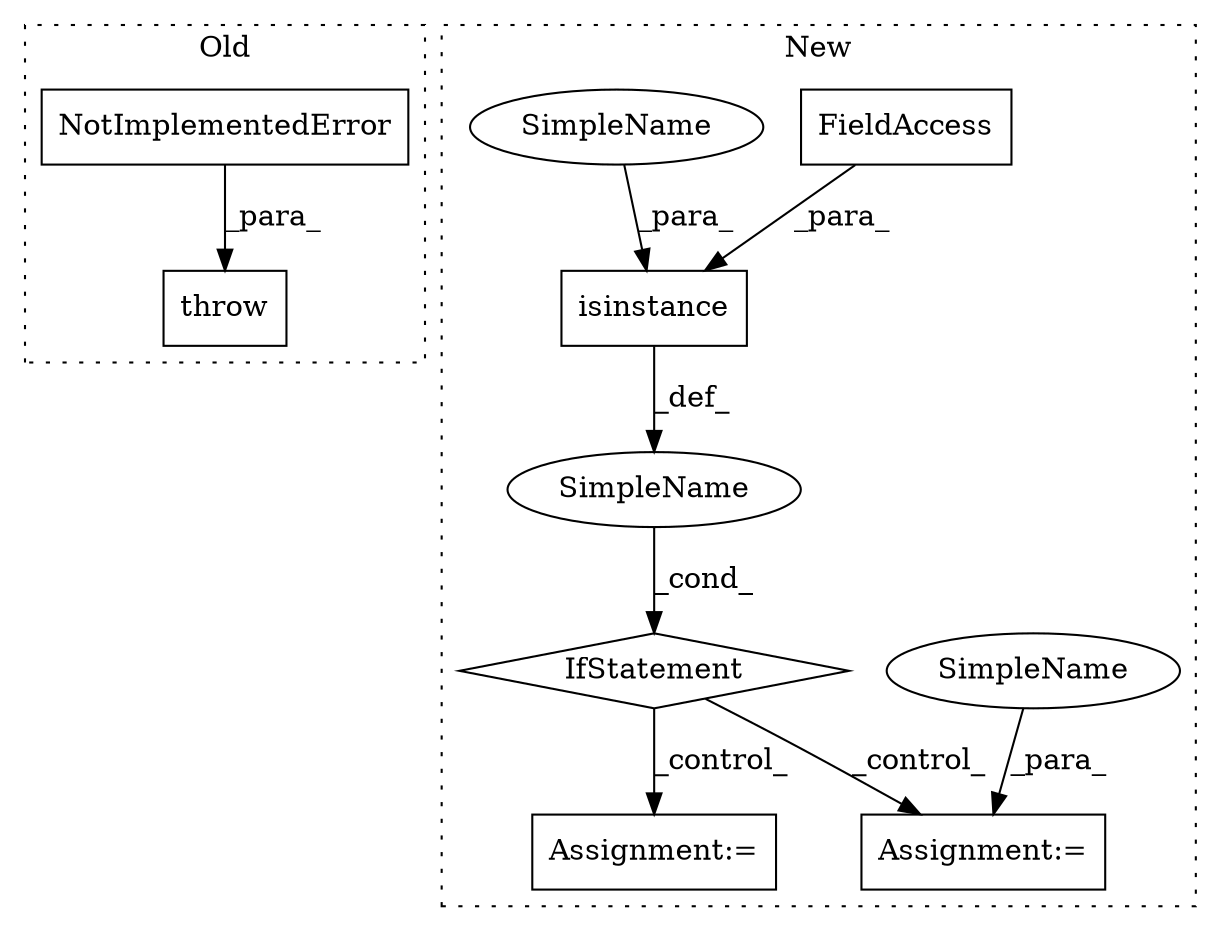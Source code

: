 digraph G {
subgraph cluster0 {
1 [label="NotImplementedError" a="32" s="5204" l="21" shape="box"];
4 [label="throw" a="53" s="5198" l="6" shape="box"];
label = "Old";
style="dotted";
}
subgraph cluster1 {
2 [label="isinstance" a="32" s="5292,5323" l="11,1" shape="box"];
3 [label="IfStatement" a="25" s="5288,5324" l="4,2" shape="diamond"];
5 [label="Assignment:=" a="7" s="5339" l="1" shape="box"];
6 [label="SimpleName" a="42" s="" l="" shape="ellipse"];
7 [label="FieldAccess" a="22" s="5305" l="18" shape="box"];
8 [label="Assignment:=" a="7" s="5401" l="1" shape="box"];
9 [label="SimpleName" a="42" s="5402" l="1" shape="ellipse"];
10 [label="SimpleName" a="42" s="5303" l="1" shape="ellipse"];
label = "New";
style="dotted";
}
1 -> 4 [label="_para_"];
2 -> 6 [label="_def_"];
3 -> 5 [label="_control_"];
3 -> 8 [label="_control_"];
6 -> 3 [label="_cond_"];
7 -> 2 [label="_para_"];
9 -> 8 [label="_para_"];
10 -> 2 [label="_para_"];
}